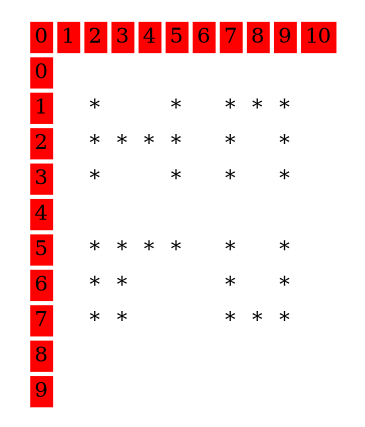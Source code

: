 digraph dibujo{
tabla[shape = plaintext, fontsize = 10, label = <
<TABLE BORDER = " 0" border  = "0" cellborder = "0">
"<tr><td BGCOLOR="red">0</td><td BGCOLOR="red">1</td><td BGCOLOR="red">2</td><td BGCOLOR="red">3</td><td BGCOLOR="red">4</td><td BGCOLOR="red">5</td><td BGCOLOR="red">6</td><td BGCOLOR="red">7</td><td BGCOLOR="red">8</td><td BGCOLOR="red">9</td><td BGCOLOR="red">10</td></tr><tr><td BGCOLOR="red">0</td><td> </td><td> </td><td> </td><td> </td><td> </td><td> </td><td> </td><td> </td><td> </td><td> </td></tr><tr><td BGCOLOR="red">1</td><td> </td><td>*</td><td> </td><td> </td><td>*</td><td> </td><td>*</td><td>*</td><td>*</td><td> </td></tr><tr><td BGCOLOR="red">2</td><td> </td><td>*</td><td>*</td><td>*</td><td>*</td><td> </td><td>*</td><td> </td><td>*</td><td> </td></tr><tr><td BGCOLOR="red">3</td><td> </td><td>*</td><td> </td><td> </td><td>*</td><td> </td><td>*</td><td> </td><td>*</td><td> </td></tr><tr><td BGCOLOR="red">4</td><td> </td><td> </td><td> </td><td> </td><td> </td><td> </td><td> </td><td> </td><td> </td><td> </td></tr><tr><td BGCOLOR="red">5</td><td> </td><td>*</td><td>*</td><td>*</td><td>*</td><td> </td><td>*</td><td> </td><td>*</td><td> </td></tr><tr><td BGCOLOR="red">6</td><td> </td><td>*</td><td>*</td><td> </td><td> </td><td> </td><td>*</td><td> </td><td>*</td><td> </td></tr><tr><td BGCOLOR="red">7</td><td> </td><td>*</td><td>*</td><td> </td><td> </td><td> </td><td>*</td><td>*</td><td>*</td><td> </td></tr><tr><td BGCOLOR="red">8</td><td> </td><td> </td><td> </td><td> </td><td> </td><td> </td><td> </td><td> </td><td> </td><td> </td></tr><tr><td BGCOLOR="red">9</td><td> </td><td> </td><td> </td><td> </td><td> </td><td> </td><td> </td><td> </td><td> </td><td> </td></tr></TABLE>
>];}